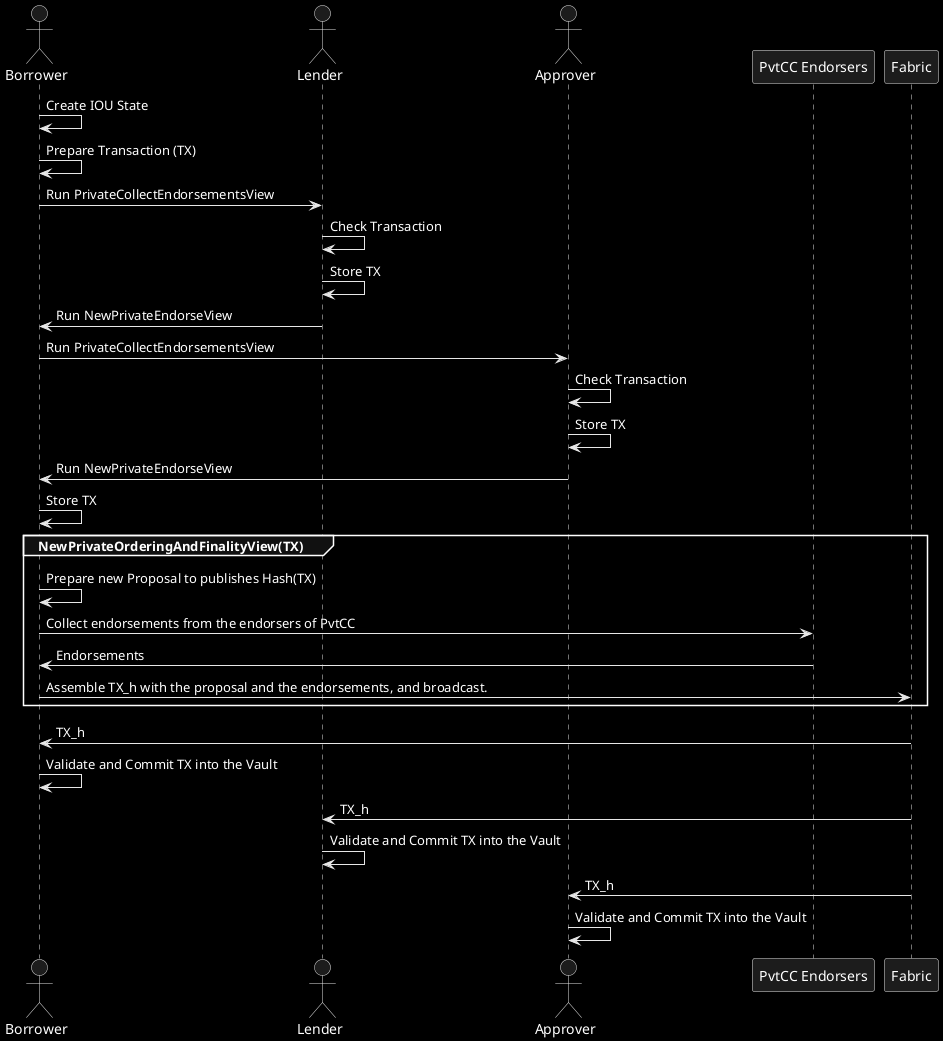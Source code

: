 @startuml
'- force wrapping of longer text
'skinparam wrapWidth 400
!pragma teoz true
skinparam monochrome reverse
'hide footbox

actor "Borrower" as Borrower
actor "Lender" as Lender
actor "Approver" as Approver
participant "PvtCC Endorsers" as Endorsers
participant "Fabric" as Fabric

Borrower -> Borrower: Create IOU State
Borrower -> Borrower: Prepare Transaction (TX)
Borrower -> Lender: Run PrivateCollectEndorsementsView
Lender -> Lender: Check Transaction
Lender -> Lender: Store TX
Lender -> Borrower: Run NewPrivateEndorseView
Borrower -> Approver: Run PrivateCollectEndorsementsView
Approver -> Approver: Check Transaction
Approver -> Approver: Store TX
Approver -> Borrower: Run NewPrivateEndorseView
Borrower -> Borrower: Store TX
group NewPrivateOrderingAndFinalityView(TX)
Borrower -> Borrower: Prepare new Proposal to publishes Hash(TX)
Borrower -> Endorsers: Collect endorsements from the endorsers of PvtCC
Endorsers -> Borrower: Endorsements
Borrower -> Fabric: Assemble TX_h with the proposal and the endorsements, and broadcast.
end
Fabric -> Borrower: TX_h
Borrower -> Borrower: Validate and Commit TX into the Vault
Fabric -> Lender: TX_h
Lender -> Lender: Validate and Commit TX into the Vault
Fabric -> Approver: TX_h
Approver -> Approver: Validate and Commit TX into the Vault

@enduml